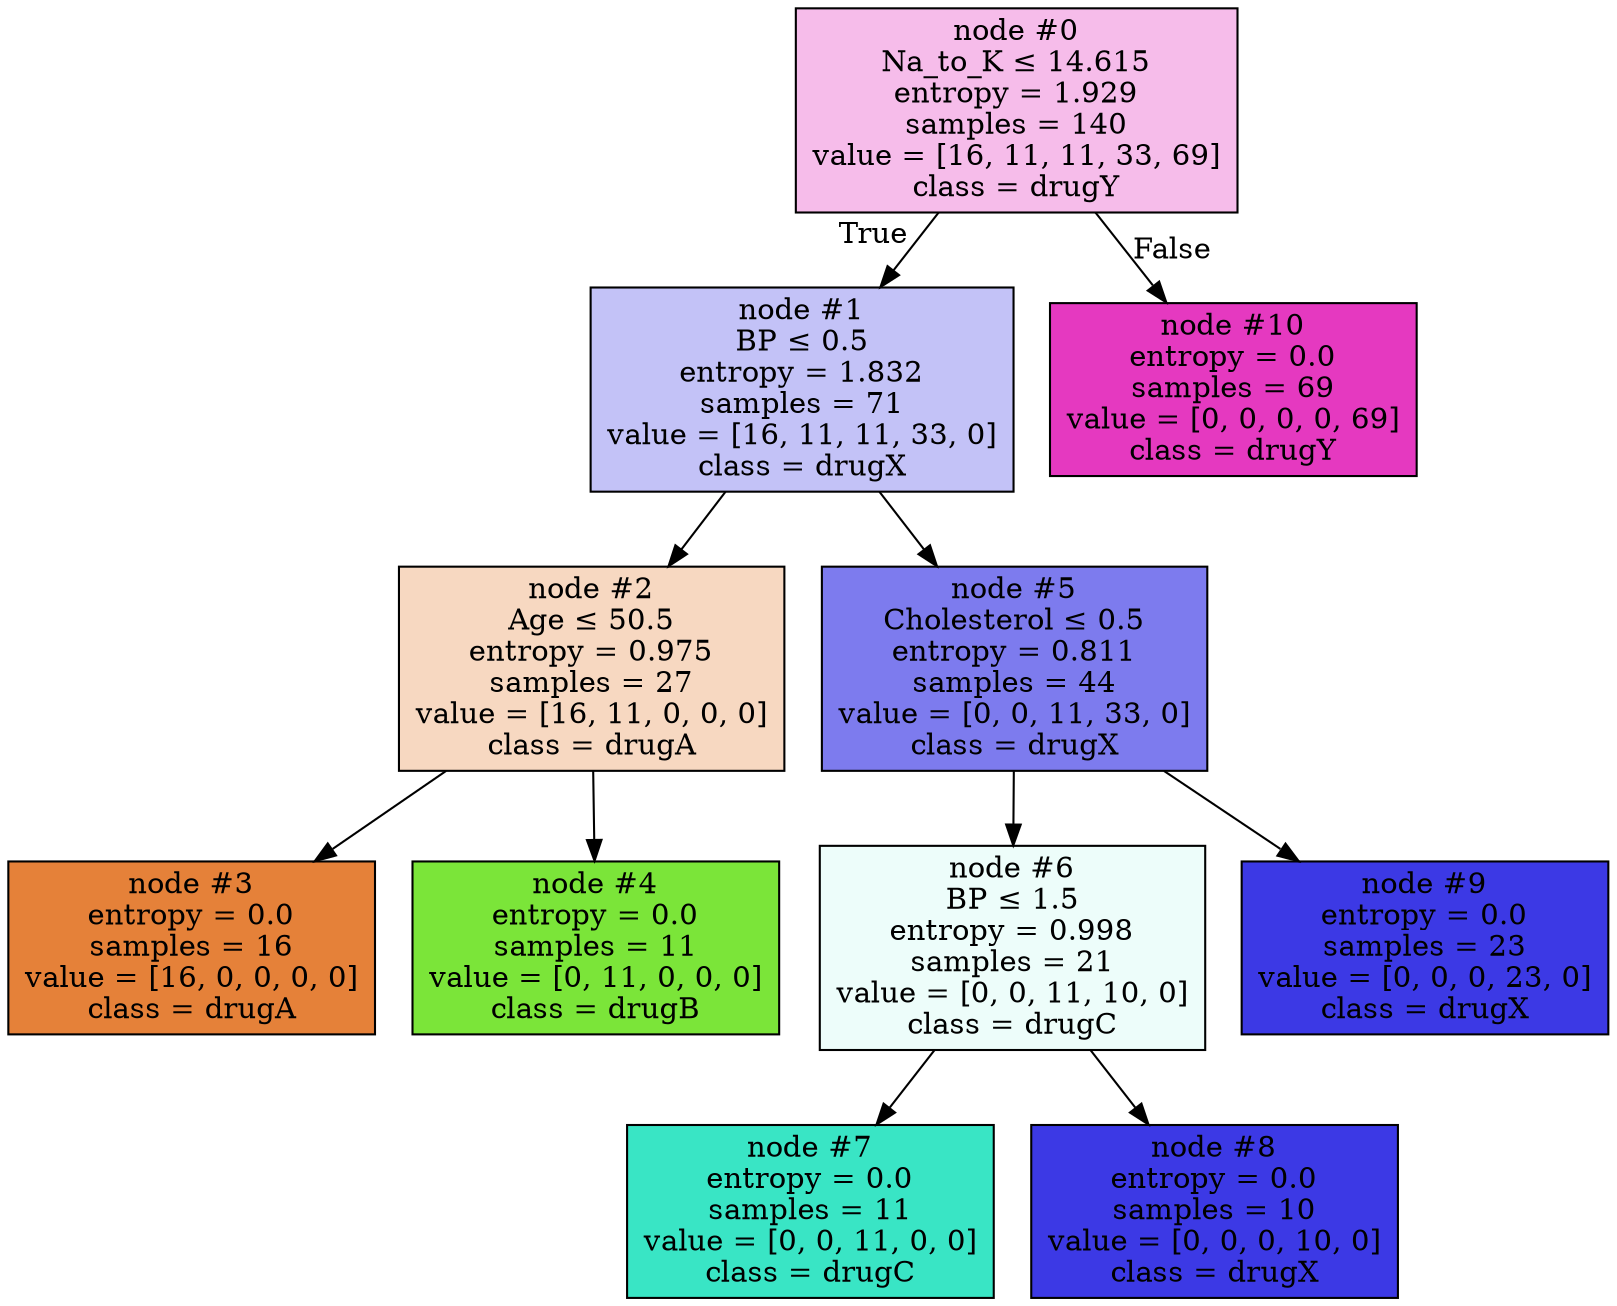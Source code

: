 digraph Tree {
node [shape=box, style="filled", color="black"] ;
0 [label=<node &#35;0<br/>Na_to_K &le; 14.615<br/>entropy = 1.929<br/>samples = 140<br/>value = [16, 11, 11, 33, 69]<br/>class = drugY>, fillcolor="#f6bcea"] ;
1 [label=<node &#35;1<br/>BP &le; 0.5<br/>entropy = 1.832<br/>samples = 71<br/>value = [16, 11, 11, 33, 0]<br/>class = drugX>, fillcolor="#c3c2f7"] ;
0 -> 1 [labeldistance=2.5, labelangle=45, headlabel="True"] ;
2 [label=<node &#35;2<br/>Age &le; 50.5<br/>entropy = 0.975<br/>samples = 27<br/>value = [16, 11, 0, 0, 0]<br/>class = drugA>, fillcolor="#f7d8c1"] ;
1 -> 2 ;
3 [label=<node &#35;3<br/>entropy = 0.0<br/>samples = 16<br/>value = [16, 0, 0, 0, 0]<br/>class = drugA>, fillcolor="#e58139"] ;
2 -> 3 ;
4 [label=<node &#35;4<br/>entropy = 0.0<br/>samples = 11<br/>value = [0, 11, 0, 0, 0]<br/>class = drugB>, fillcolor="#7be539"] ;
2 -> 4 ;
5 [label=<node &#35;5<br/>Cholesterol &le; 0.5<br/>entropy = 0.811<br/>samples = 44<br/>value = [0, 0, 11, 33, 0]<br/>class = drugX>, fillcolor="#7d7bee"] ;
1 -> 5 ;
6 [label=<node &#35;6<br/>BP &le; 1.5<br/>entropy = 0.998<br/>samples = 21<br/>value = [0, 0, 11, 10, 0]<br/>class = drugC>, fillcolor="#edfdfa"] ;
5 -> 6 ;
7 [label=<node &#35;7<br/>entropy = 0.0<br/>samples = 11<br/>value = [0, 0, 11, 0, 0]<br/>class = drugC>, fillcolor="#39e5c5"] ;
6 -> 7 ;
8 [label=<node &#35;8<br/>entropy = 0.0<br/>samples = 10<br/>value = [0, 0, 0, 10, 0]<br/>class = drugX>, fillcolor="#3c39e5"] ;
6 -> 8 ;
9 [label=<node &#35;9<br/>entropy = 0.0<br/>samples = 23<br/>value = [0, 0, 0, 23, 0]<br/>class = drugX>, fillcolor="#3c39e5"] ;
5 -> 9 ;
10 [label=<node &#35;10<br/>entropy = 0.0<br/>samples = 69<br/>value = [0, 0, 0, 0, 69]<br/>class = drugY>, fillcolor="#e539c0"] ;
0 -> 10 [labeldistance=2.5, labelangle=-45, headlabel="False"] ;
}